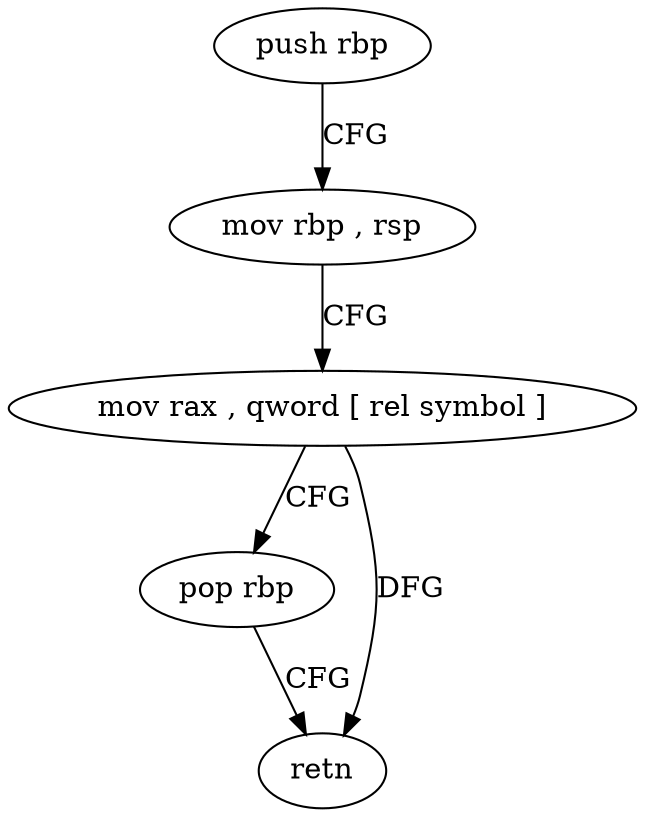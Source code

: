 digraph "func" {
"4231692" [label = "push rbp" ]
"4231693" [label = "mov rbp , rsp" ]
"4231696" [label = "mov rax , qword [ rel symbol ]" ]
"4231703" [label = "pop rbp" ]
"4231704" [label = "retn" ]
"4231692" -> "4231693" [ label = "CFG" ]
"4231693" -> "4231696" [ label = "CFG" ]
"4231696" -> "4231703" [ label = "CFG" ]
"4231696" -> "4231704" [ label = "DFG" ]
"4231703" -> "4231704" [ label = "CFG" ]
}
